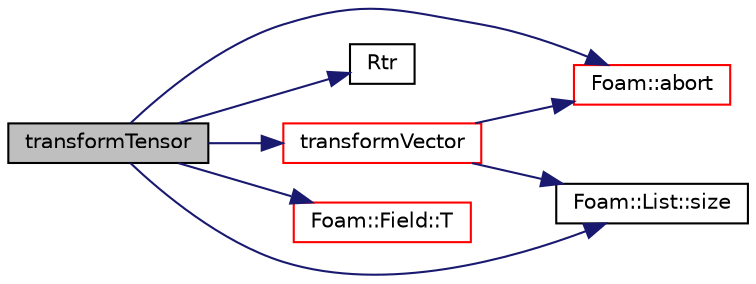 digraph "transformTensor"
{
  bgcolor="transparent";
  edge [fontname="Helvetica",fontsize="10",labelfontname="Helvetica",labelfontsize="10"];
  node [fontname="Helvetica",fontsize="10",shape=record];
  rankdir="LR";
  Node1 [label="transformTensor",height=0.2,width=0.4,color="black", fillcolor="grey75", style="filled", fontcolor="black"];
  Node1 -> Node2 [color="midnightblue",fontsize="10",style="solid",fontname="Helvetica"];
  Node2 [label="Foam::abort",height=0.2,width=0.4,color="red",URL="$a10974.html#a447107a607d03e417307c203fa5fb44b"];
  Node1 -> Node3 [color="midnightblue",fontsize="10",style="solid",fontname="Helvetica"];
  Node3 [label="Rtr",height=0.2,width=0.4,color="black",URL="$a00501.html#ace7cb8a9adfc5c2c805ea783b9ec8073",tooltip="Return global-to-local transformation tensor. "];
  Node1 -> Node4 [color="midnightblue",fontsize="10",style="solid",fontname="Helvetica"];
  Node4 [label="Foam::List::size",height=0.2,width=0.4,color="black",URL="$a01391.html#a8a5f6fa29bd4b500caf186f60245b384",tooltip="Override size to be inconsistent with allocated storage. "];
  Node1 -> Node5 [color="midnightblue",fontsize="10",style="solid",fontname="Helvetica"];
  Node5 [label="Foam::Field::T",height=0.2,width=0.4,color="red",URL="$a00765.html#ad05e428d05afcd2102ca7054c4cfb770",tooltip="Return the field transpose (only defined for second rank tensors) "];
  Node1 -> Node6 [color="midnightblue",fontsize="10",style="solid",fontname="Helvetica"];
  Node6 [label="transformVector",height=0.2,width=0.4,color="red",URL="$a00501.html#a3add6c01e54add30325368ec464a7414",tooltip="Transform vectorField using transformation tensorField and return. "];
  Node6 -> Node4 [color="midnightblue",fontsize="10",style="solid",fontname="Helvetica"];
  Node6 -> Node2 [color="midnightblue",fontsize="10",style="solid",fontname="Helvetica"];
}
